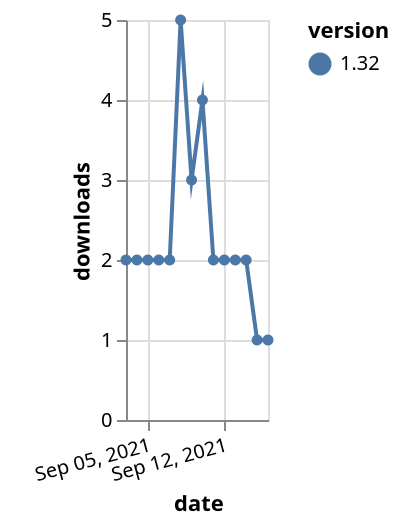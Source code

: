 {"$schema": "https://vega.github.io/schema/vega-lite/v5.json", "description": "A simple bar chart with embedded data.", "data": {"values": [{"date": "2021-09-03", "total": 860, "delta": 2, "version": "1.32"}, {"date": "2021-09-04", "total": 862, "delta": 2, "version": "1.32"}, {"date": "2021-09-05", "total": 864, "delta": 2, "version": "1.32"}, {"date": "2021-09-06", "total": 866, "delta": 2, "version": "1.32"}, {"date": "2021-09-07", "total": 868, "delta": 2, "version": "1.32"}, {"date": "2021-09-08", "total": 873, "delta": 5, "version": "1.32"}, {"date": "2021-09-09", "total": 876, "delta": 3, "version": "1.32"}, {"date": "2021-09-10", "total": 880, "delta": 4, "version": "1.32"}, {"date": "2021-09-11", "total": 882, "delta": 2, "version": "1.32"}, {"date": "2021-09-12", "total": 884, "delta": 2, "version": "1.32"}, {"date": "2021-09-13", "total": 886, "delta": 2, "version": "1.32"}, {"date": "2021-09-14", "total": 888, "delta": 2, "version": "1.32"}, {"date": "2021-09-15", "total": 889, "delta": 1, "version": "1.32"}, {"date": "2021-09-16", "total": 890, "delta": 1, "version": "1.32"}]}, "width": "container", "mark": {"type": "line", "point": {"filled": true}}, "encoding": {"x": {"field": "date", "type": "temporal", "timeUnit": "yearmonthdate", "title": "date", "axis": {"labelAngle": -15}}, "y": {"field": "delta", "type": "quantitative", "title": "downloads"}, "color": {"field": "version", "type": "nominal"}, "tooltip": {"field": "delta"}}}
